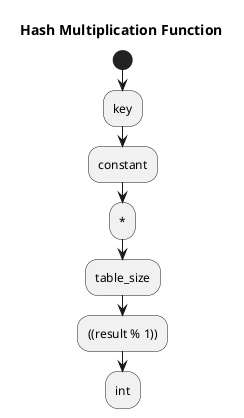 @startuml
title Hash Multiplication Function

start
:key;
:constant;
:*;
:table_size;
:((result % 1));
:int;

@enduml
